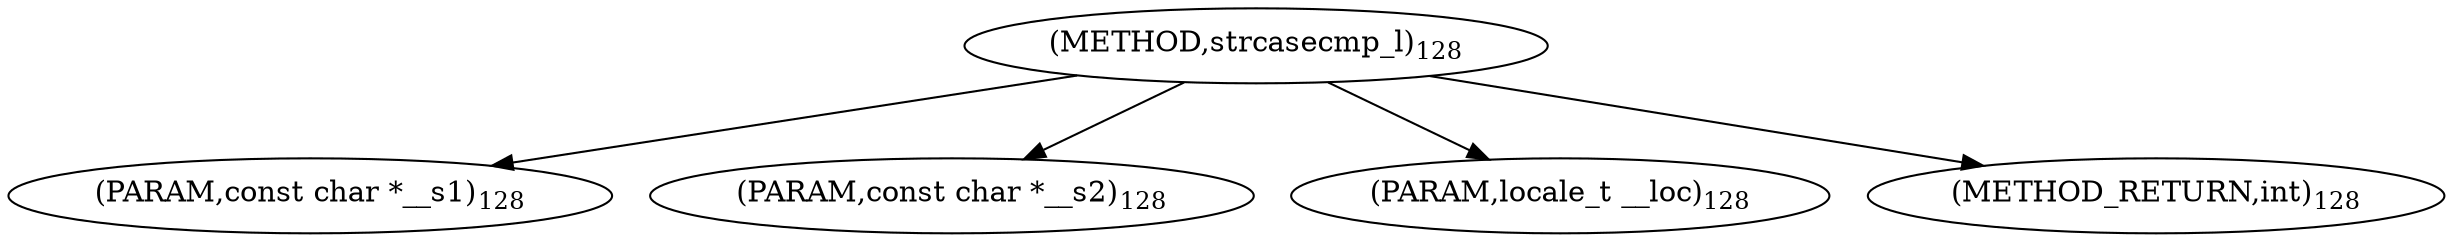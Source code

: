 digraph "strcasecmp_l" {  
"98975" [label = <(METHOD,strcasecmp_l)<SUB>128</SUB>> ]
"98976" [label = <(PARAM,const char *__s1)<SUB>128</SUB>> ]
"98977" [label = <(PARAM,const char *__s2)<SUB>128</SUB>> ]
"98978" [label = <(PARAM,locale_t __loc)<SUB>128</SUB>> ]
"98979" [label = <(METHOD_RETURN,int)<SUB>128</SUB>> ]
  "98975" -> "98976" 
  "98975" -> "98977" 
  "98975" -> "98978" 
  "98975" -> "98979" 
}
